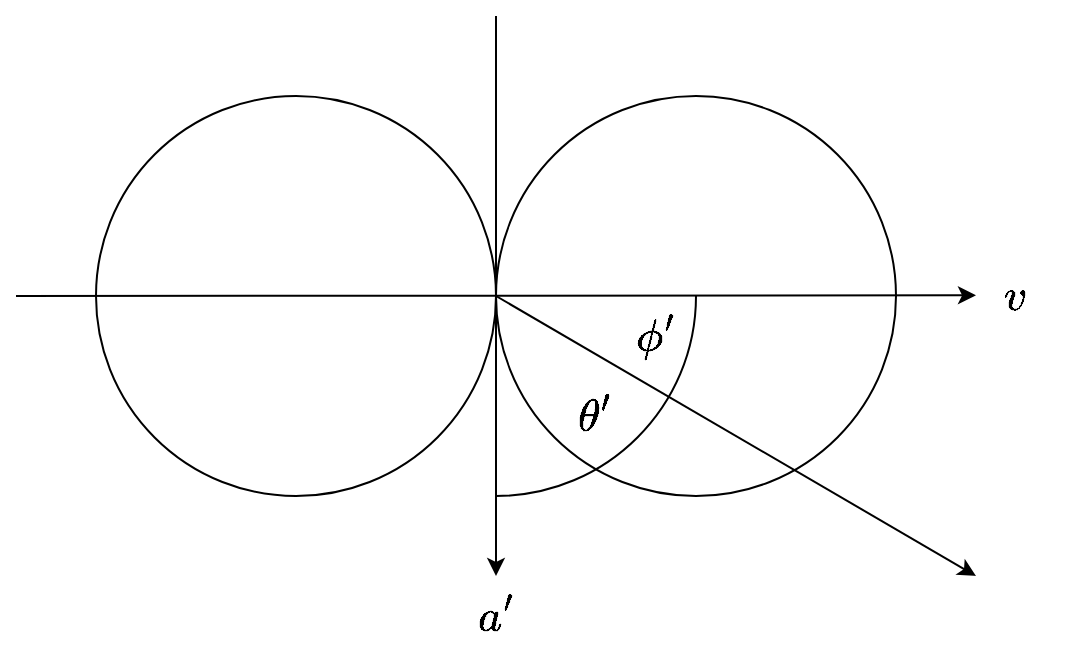<mxfile version="13.4.2" type="github"><diagram id="_fwJIGNGa4b0pD0JgCGG" name="Page-1"><mxGraphModel dx="1450" dy="843" grid="1" gridSize="10" guides="1" tooltips="1" connect="1" arrows="1" fold="1" page="1" pageScale="1" pageWidth="827" pageHeight="1169" math="1" shadow="0" extFonts="PT Serif^https://fonts.googleapis.com/css?family=PT+Serif"><root><mxCell id="0"/><mxCell id="1" parent="0"/><mxCell id="S-L6jYuYh9RfgFqw79Dy-2" value="" style="ellipse;whiteSpace=wrap;html=1;aspect=fixed;" vertex="1" parent="1"><mxGeometry x="240" y="200" width="200" height="200" as="geometry"/></mxCell><mxCell id="S-L6jYuYh9RfgFqw79Dy-3" value="" style="ellipse;whiteSpace=wrap;html=1;aspect=fixed;" vertex="1" parent="1"><mxGeometry x="440" y="200" width="200" height="200" as="geometry"/></mxCell><mxCell id="S-L6jYuYh9RfgFqw79Dy-5" value="" style="endArrow=classic;html=1;" edge="1" parent="1"><mxGeometry width="50" height="50" relative="1" as="geometry"><mxPoint x="440" y="160" as="sourcePoint"/><mxPoint x="440" y="440" as="targetPoint"/></mxGeometry></mxCell><mxCell id="S-L6jYuYh9RfgFqw79Dy-6" value="" style="endArrow=classic;html=1;" edge="1" parent="1"><mxGeometry width="50" height="50" relative="1" as="geometry"><mxPoint x="200" y="300" as="sourcePoint"/><mxPoint x="680" y="299.66" as="targetPoint"/></mxGeometry></mxCell><mxCell id="S-L6jYuYh9RfgFqw79Dy-7" value="" style="endArrow=classic;html=1;" edge="1" parent="1"><mxGeometry width="50" height="50" relative="1" as="geometry"><mxPoint x="440" y="300" as="sourcePoint"/><mxPoint x="680" y="440" as="targetPoint"/></mxGeometry></mxCell><mxCell id="S-L6jYuYh9RfgFqw79Dy-9" value="" style="verticalLabelPosition=bottom;verticalAlign=top;html=1;shape=mxgraph.basic.arc;startAngle=0.25;endAngle=0.5;" vertex="1" parent="1"><mxGeometry x="340" y="200" width="200" height="200" as="geometry"/></mxCell><mxCell id="S-L6jYuYh9RfgFqw79Dy-14" value="&lt;div&gt;$$\phi'$$&lt;/div&gt;" style="text;html=1;strokeColor=none;fillColor=none;align=center;verticalAlign=middle;whiteSpace=wrap;rounded=0;fontSize=22;fontFamily=PT Serif;" vertex="1" parent="1"><mxGeometry x="480" y="300" width="80" height="40" as="geometry"/></mxCell><mxCell id="S-L6jYuYh9RfgFqw79Dy-16" value="$$\theta'$$" style="text;html=1;strokeColor=none;fillColor=none;align=center;verticalAlign=middle;whiteSpace=wrap;rounded=0;fontSize=22;fontFamily=PT Serif;" vertex="1" parent="1"><mxGeometry x="470" y="350" width="40" height="20" as="geometry"/></mxCell><mxCell id="S-L6jYuYh9RfgFqw79Dy-18" value="$$v$$" style="text;html=1;strokeColor=none;fillColor=none;align=center;verticalAlign=middle;whiteSpace=wrap;rounded=0;fontFamily=PT Serif;fontSize=22;FType=g;" vertex="1" parent="1"><mxGeometry x="680" y="280" width="40" height="40" as="geometry"/></mxCell><mxCell id="S-L6jYuYh9RfgFqw79Dy-19" value="$$a'$$" style="text;html=1;strokeColor=none;fillColor=none;align=center;verticalAlign=middle;whiteSpace=wrap;rounded=0;fontFamily=PT Serif;fontSize=22;FType=g;" vertex="1" parent="1"><mxGeometry x="420" y="440" width="40" height="40" as="geometry"/></mxCell></root></mxGraphModel></diagram></mxfile>